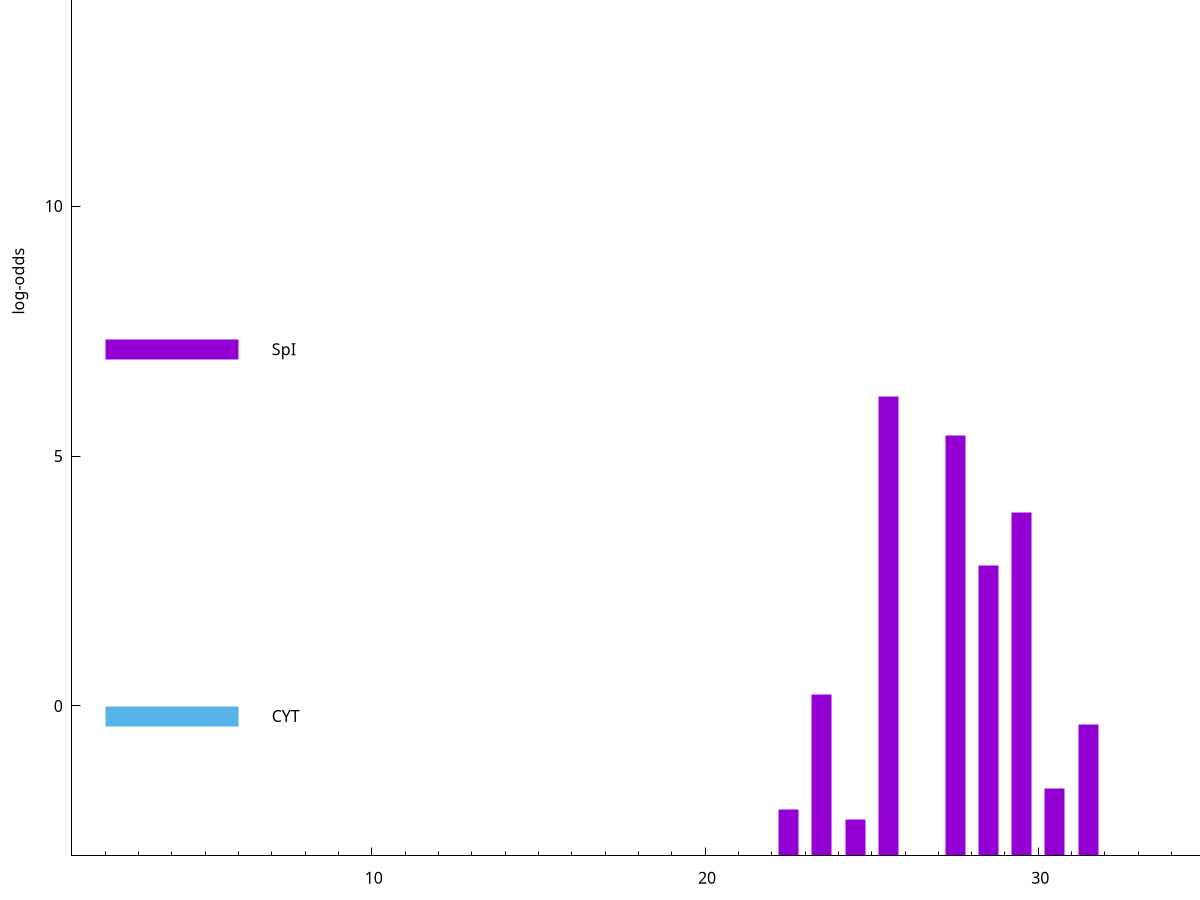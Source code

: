 set title "LipoP predictions for SRR4017927.gff"
set size 2., 1.4
set xrange [1:70] 
set mxtics 10
set yrange [-3:20]
set y2range [0:23]
set ylabel "log-odds"
set term postscript eps color solid "Helvetica" 30
set output "SRR4017927.gff.eps"
set arrow from 2,16.8157 to 6,16.8157 nohead lt 4 lw 20
set label "TMH" at 7,16.8157
set arrow from 2,7.137 to 6,7.137 nohead lt 1 lw 20
set label "SpI" at 7,7.137
set arrow from 2,-0.200913 to 6,-0.200913 nohead lt 3 lw 20
set label "CYT" at 7,-0.200913
set arrow from 2,16.8157 to 6,16.8157 nohead lt 4 lw 20
set label "TMH" at 7,16.8157
# NOTE: The scores below are the log-odds scores with the threshold
# NOTE: subtracted (a hack to make gnuplot make the histogram all
# NOTE: look nice).
plot "-" axes x1y2 title "" with impulses lt 1 lw 20
25.500000 9.198500
27.500000 8.411080
29.500000 6.862140
28.500000 5.811500
23.500000 3.225966
31.500000 2.624046
30.500000 1.347390
22.500000 0.936610
24.500000 0.724010
37.500000 0.173440
e
exit

